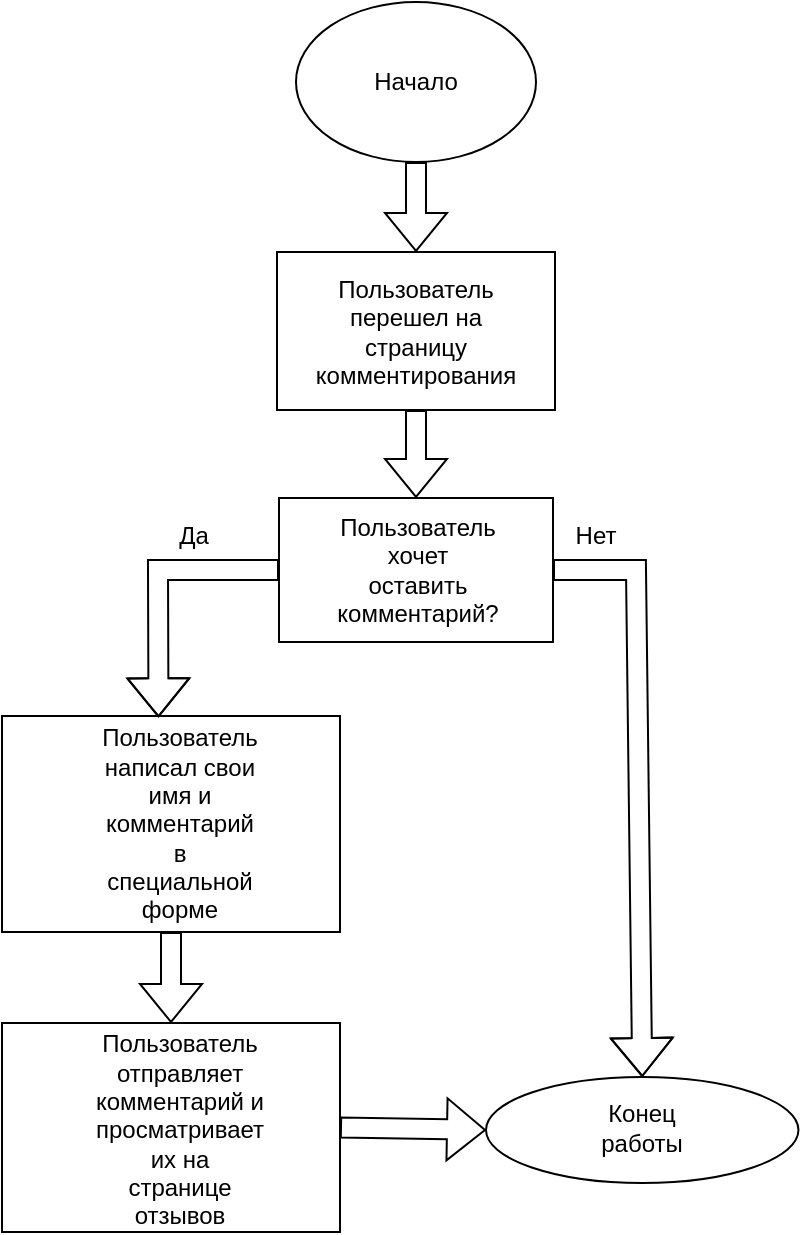 <mxfile version="21.3.8" type="github">
  <diagram name="Страница 1" id="bQretnI69ctjten80arA">
    <mxGraphModel dx="1195" dy="637" grid="0" gridSize="10" guides="1" tooltips="1" connect="1" arrows="1" fold="1" page="1" pageScale="1" pageWidth="827" pageHeight="1169" math="0" shadow="0">
      <root>
        <mxCell id="0" />
        <mxCell id="1" parent="0" />
        <mxCell id="LL774IvO9tcLNUnfwU3K-1" value="" style="ellipse;whiteSpace=wrap;html=1;" vertex="1" parent="1">
          <mxGeometry x="293" y="629.5" width="156.23" height="53" as="geometry" />
        </mxCell>
        <mxCell id="LL774IvO9tcLNUnfwU3K-2" value="Конец&lt;br&gt;работы" style="text;html=1;strokeColor=none;fillColor=none;align=center;verticalAlign=middle;whiteSpace=wrap;rounded=0;" vertex="1" parent="1">
          <mxGeometry x="341.12" y="639.75" width="60" height="30" as="geometry" />
        </mxCell>
        <mxCell id="LL774IvO9tcLNUnfwU3K-8" value="" style="rounded=0;whiteSpace=wrap;html=1;" vertex="1" parent="1">
          <mxGeometry x="188.5" y="217" width="139" height="79" as="geometry" />
        </mxCell>
        <mxCell id="LL774IvO9tcLNUnfwU3K-9" value="Пользователь перешел на страницу комментирования" style="text;html=1;strokeColor=none;fillColor=none;align=center;verticalAlign=middle;whiteSpace=wrap;rounded=0;" vertex="1" parent="1">
          <mxGeometry x="228" y="241.5" width="60" height="30" as="geometry" />
        </mxCell>
        <mxCell id="LL774IvO9tcLNUnfwU3K-11" value="" style="rounded=0;whiteSpace=wrap;html=1;" vertex="1" parent="1">
          <mxGeometry x="189.5" y="340" width="137" height="72" as="geometry" />
        </mxCell>
        <mxCell id="LL774IvO9tcLNUnfwU3K-12" value="Пользователь хочет оставить комментарий?" style="text;html=1;strokeColor=none;fillColor=none;align=center;verticalAlign=middle;whiteSpace=wrap;rounded=0;" vertex="1" parent="1">
          <mxGeometry x="229" y="361" width="60" height="30" as="geometry" />
        </mxCell>
        <mxCell id="LL774IvO9tcLNUnfwU3K-13" value="" style="ellipse;whiteSpace=wrap;html=1;" vertex="1" parent="1">
          <mxGeometry x="198" y="92" width="120" height="80" as="geometry" />
        </mxCell>
        <mxCell id="LL774IvO9tcLNUnfwU3K-14" value="Начало" style="text;html=1;strokeColor=none;fillColor=none;align=center;verticalAlign=middle;whiteSpace=wrap;rounded=0;" vertex="1" parent="1">
          <mxGeometry x="228" y="117" width="60" height="30" as="geometry" />
        </mxCell>
        <mxCell id="LL774IvO9tcLNUnfwU3K-15" value="" style="rounded=0;whiteSpace=wrap;html=1;" vertex="1" parent="1">
          <mxGeometry x="51" y="449" width="169" height="108" as="geometry" />
        </mxCell>
        <mxCell id="LL774IvO9tcLNUnfwU3K-16" value="Пользователь написал свои имя и комментарий в специальной форме" style="text;html=1;strokeColor=none;fillColor=none;align=center;verticalAlign=middle;whiteSpace=wrap;rounded=0;" vertex="1" parent="1">
          <mxGeometry x="110" y="488" width="60" height="30" as="geometry" />
        </mxCell>
        <mxCell id="LL774IvO9tcLNUnfwU3K-18" value="" style="rounded=0;whiteSpace=wrap;html=1;" vertex="1" parent="1">
          <mxGeometry x="51" y="602.5" width="169" height="104.5" as="geometry" />
        </mxCell>
        <mxCell id="LL774IvO9tcLNUnfwU3K-19" value="Пользователь отправляет комментарий и просматривает их на странице отзывов" style="text;html=1;strokeColor=none;fillColor=none;align=center;verticalAlign=middle;whiteSpace=wrap;rounded=0;" vertex="1" parent="1">
          <mxGeometry x="110" y="641" width="60" height="30" as="geometry" />
        </mxCell>
        <mxCell id="LL774IvO9tcLNUnfwU3K-22" value="" style="shape=flexArrow;endArrow=classic;html=1;rounded=0;exitX=0.5;exitY=1;exitDx=0;exitDy=0;entryX=0.5;entryY=0;entryDx=0;entryDy=0;" edge="1" parent="1" source="LL774IvO9tcLNUnfwU3K-13" target="LL774IvO9tcLNUnfwU3K-8">
          <mxGeometry width="50" height="50" relative="1" as="geometry">
            <mxPoint x="426" y="501" as="sourcePoint" />
            <mxPoint x="232" y="201" as="targetPoint" />
          </mxGeometry>
        </mxCell>
        <mxCell id="LL774IvO9tcLNUnfwU3K-23" value="" style="shape=flexArrow;endArrow=classic;html=1;rounded=0;exitX=0.5;exitY=1;exitDx=0;exitDy=0;entryX=0.5;entryY=0;entryDx=0;entryDy=0;" edge="1" parent="1" source="LL774IvO9tcLNUnfwU3K-8" target="LL774IvO9tcLNUnfwU3K-11">
          <mxGeometry width="50" height="50" relative="1" as="geometry">
            <mxPoint x="426" y="417" as="sourcePoint" />
            <mxPoint x="476" y="367" as="targetPoint" />
          </mxGeometry>
        </mxCell>
        <mxCell id="LL774IvO9tcLNUnfwU3K-24" value="" style="shape=flexArrow;endArrow=classic;html=1;rounded=0;exitX=0;exitY=0.5;exitDx=0;exitDy=0;entryX=0.463;entryY=0.006;entryDx=0;entryDy=0;entryPerimeter=0;" edge="1" parent="1" source="LL774IvO9tcLNUnfwU3K-11" target="LL774IvO9tcLNUnfwU3K-15">
          <mxGeometry width="50" height="50" relative="1" as="geometry">
            <mxPoint x="426" y="501" as="sourcePoint" />
            <mxPoint x="476" y="451" as="targetPoint" />
            <Array as="points">
              <mxPoint x="129" y="376" />
            </Array>
          </mxGeometry>
        </mxCell>
        <mxCell id="LL774IvO9tcLNUnfwU3K-25" value="Да" style="text;html=1;strokeColor=none;fillColor=none;align=center;verticalAlign=middle;whiteSpace=wrap;rounded=0;" vertex="1" parent="1">
          <mxGeometry x="117" y="344" width="60" height="30" as="geometry" />
        </mxCell>
        <mxCell id="LL774IvO9tcLNUnfwU3K-26" value="" style="shape=flexArrow;endArrow=classic;html=1;rounded=0;exitX=0.5;exitY=1;exitDx=0;exitDy=0;entryX=0.5;entryY=0;entryDx=0;entryDy=0;" edge="1" parent="1" source="LL774IvO9tcLNUnfwU3K-15" target="LL774IvO9tcLNUnfwU3K-18">
          <mxGeometry width="50" height="50" relative="1" as="geometry">
            <mxPoint x="426" y="501" as="sourcePoint" />
            <mxPoint x="476" y="451" as="targetPoint" />
          </mxGeometry>
        </mxCell>
        <mxCell id="LL774IvO9tcLNUnfwU3K-27" value="" style="shape=flexArrow;endArrow=classic;html=1;rounded=0;exitX=1;exitY=0.5;exitDx=0;exitDy=0;entryX=0.5;entryY=0;entryDx=0;entryDy=0;" edge="1" parent="1" source="LL774IvO9tcLNUnfwU3K-11" target="LL774IvO9tcLNUnfwU3K-1">
          <mxGeometry width="50" height="50" relative="1" as="geometry">
            <mxPoint x="426" y="501" as="sourcePoint" />
            <mxPoint x="476" y="451" as="targetPoint" />
            <Array as="points">
              <mxPoint x="368" y="376" />
            </Array>
          </mxGeometry>
        </mxCell>
        <mxCell id="LL774IvO9tcLNUnfwU3K-28" value="Нет" style="text;html=1;strokeColor=none;fillColor=none;align=center;verticalAlign=middle;whiteSpace=wrap;rounded=0;" vertex="1" parent="1">
          <mxGeometry x="318" y="344" width="60" height="30" as="geometry" />
        </mxCell>
        <mxCell id="LL774IvO9tcLNUnfwU3K-29" value="" style="shape=flexArrow;endArrow=classic;html=1;rounded=0;exitX=1;exitY=0.5;exitDx=0;exitDy=0;entryX=0;entryY=0.5;entryDx=0;entryDy=0;" edge="1" parent="1" source="LL774IvO9tcLNUnfwU3K-18" target="LL774IvO9tcLNUnfwU3K-1">
          <mxGeometry width="50" height="50" relative="1" as="geometry">
            <mxPoint x="426" y="501" as="sourcePoint" />
            <mxPoint x="476" y="451" as="targetPoint" />
          </mxGeometry>
        </mxCell>
      </root>
    </mxGraphModel>
  </diagram>
</mxfile>
